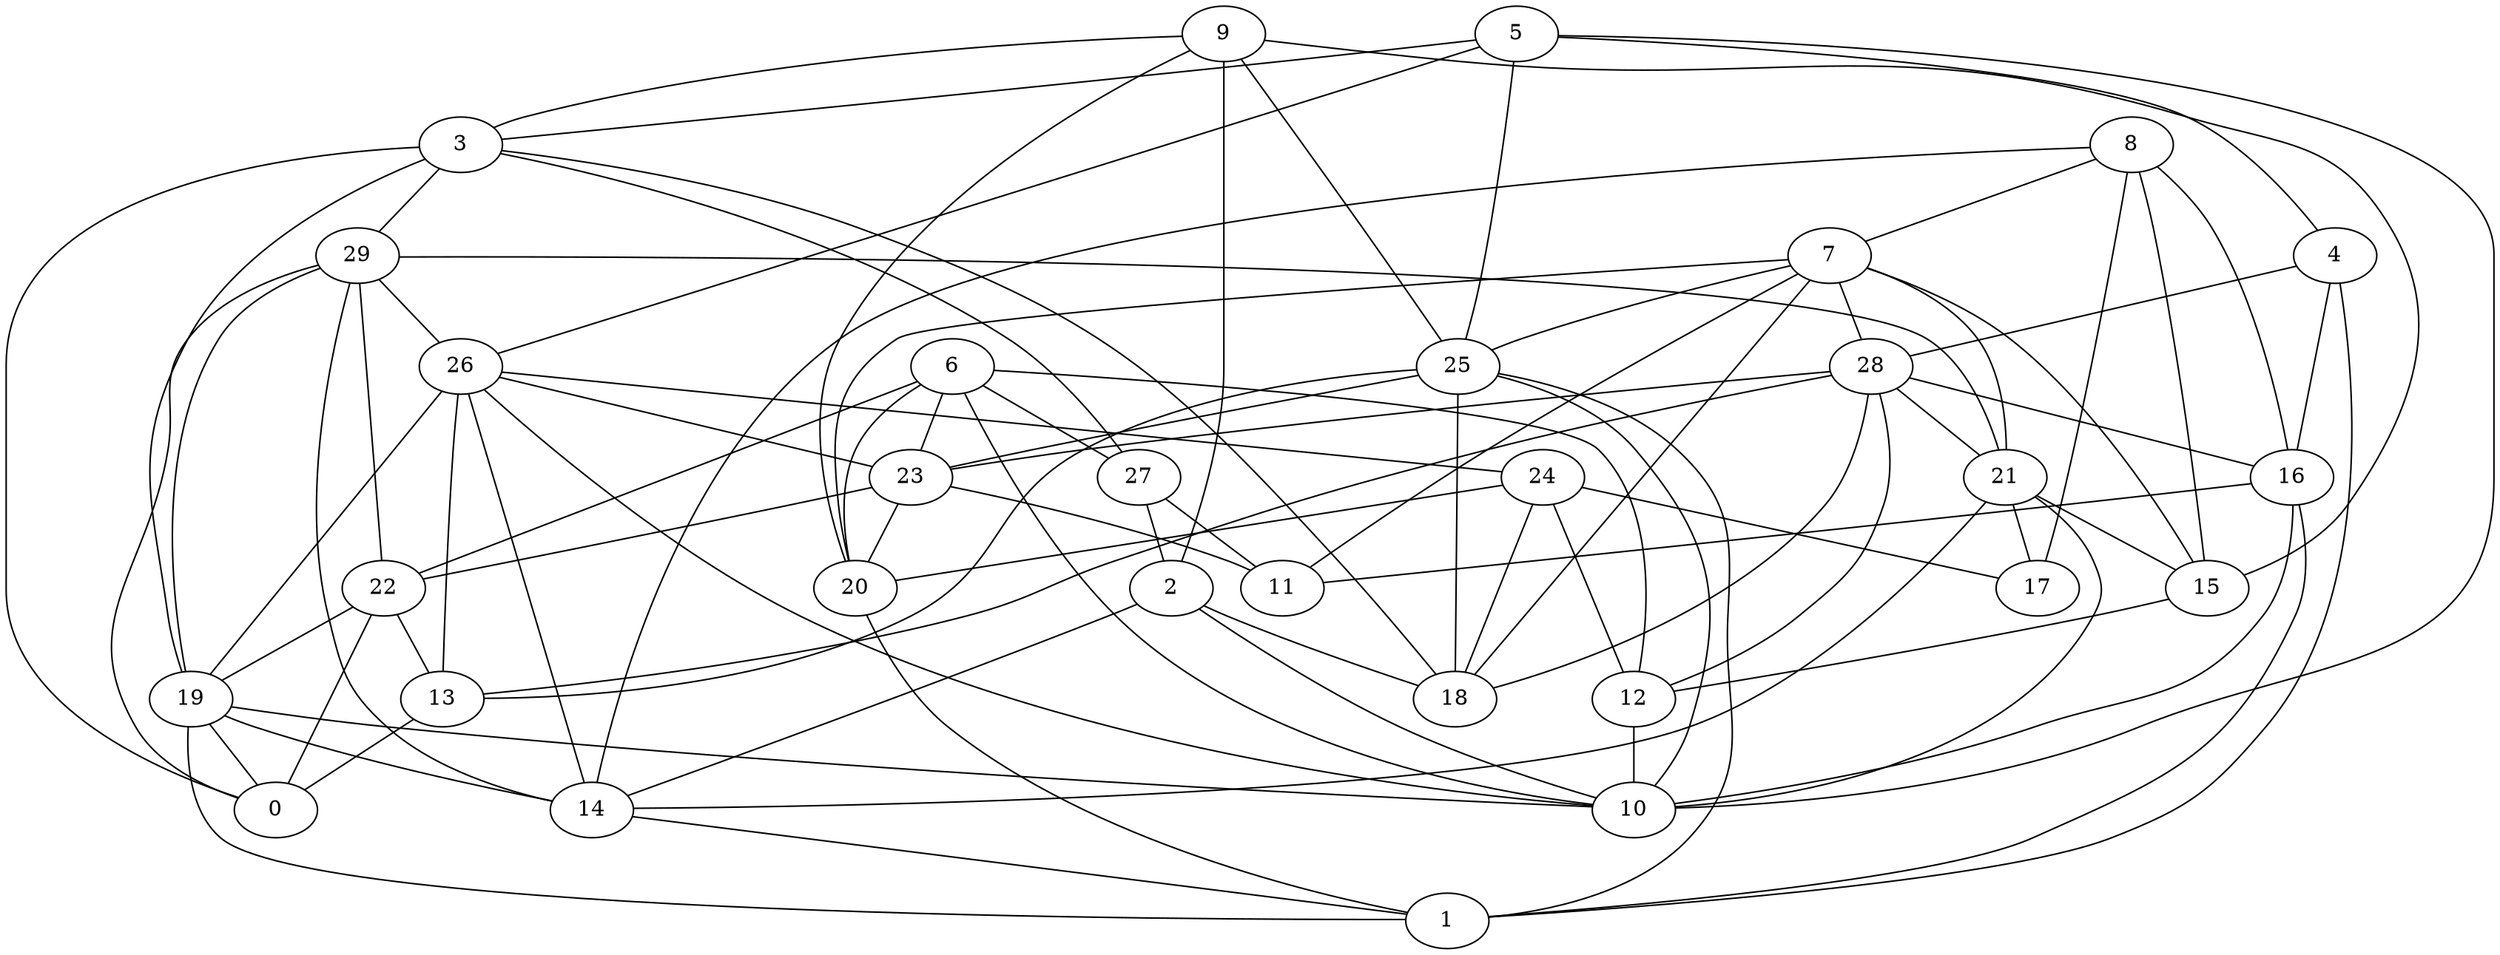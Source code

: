 digraph GG_graph {

subgraph G_graph {
edge [color = black]
"9" -> "20" [dir = none]
"9" -> "15" [dir = none]
"9" -> "3" [dir = none]
"9" -> "25" [dir = none]
"29" -> "22" [dir = none]
"29" -> "0" [dir = none]
"29" -> "19" [dir = none]
"29" -> "21" [dir = none]
"6" -> "27" [dir = none]
"3" -> "27" [dir = none]
"28" -> "16" [dir = none]
"28" -> "12" [dir = none]
"5" -> "4" [dir = none]
"5" -> "25" [dir = none]
"27" -> "11" [dir = none]
"7" -> "25" [dir = none]
"7" -> "28" [dir = none]
"7" -> "21" [dir = none]
"26" -> "24" [dir = none]
"26" -> "10" [dir = none]
"21" -> "14" [dir = none]
"21" -> "17" [dir = none]
"23" -> "20" [dir = none]
"25" -> "18" [dir = none]
"25" -> "1" [dir = none]
"25" -> "13" [dir = none]
"2" -> "10" [dir = none]
"2" -> "18" [dir = none]
"8" -> "14" [dir = none]
"12" -> "10" [dir = none]
"21" -> "15" [dir = none]
"28" -> "23" [dir = none]
"8" -> "15" [dir = none]
"3" -> "0" [dir = none]
"7" -> "20" [dir = none]
"14" -> "1" [dir = none]
"4" -> "16" [dir = none]
"16" -> "10" [dir = none]
"21" -> "10" [dir = none]
"25" -> "10" [dir = none]
"5" -> "3" [dir = none]
"8" -> "7" [dir = none]
"22" -> "19" [dir = none]
"29" -> "14" [dir = none]
"6" -> "10" [dir = none]
"8" -> "17" [dir = none]
"24" -> "20" [dir = none]
"23" -> "11" [dir = none]
"19" -> "0" [dir = none]
"25" -> "23" [dir = none]
"13" -> "0" [dir = none]
"6" -> "12" [dir = none]
"19" -> "1" [dir = none]
"19" -> "14" [dir = none]
"7" -> "11" [dir = none]
"26" -> "14" [dir = none]
"6" -> "20" [dir = none]
"3" -> "18" [dir = none]
"22" -> "13" [dir = none]
"5" -> "10" [dir = none]
"20" -> "1" [dir = none]
"27" -> "2" [dir = none]
"24" -> "17" [dir = none]
"6" -> "23" [dir = none]
"19" -> "10" [dir = none]
"4" -> "28" [dir = none]
"28" -> "21" [dir = none]
"8" -> "16" [dir = none]
"9" -> "2" [dir = none]
"23" -> "22" [dir = none]
"3" -> "29" [dir = none]
"24" -> "12" [dir = none]
"7" -> "15" [dir = none]
"2" -> "14" [dir = none]
"3" -> "19" [dir = none]
"26" -> "19" [dir = none]
"7" -> "18" [dir = none]
"28" -> "13" [dir = none]
"26" -> "23" [dir = none]
"4" -> "1" [dir = none]
"24" -> "18" [dir = none]
"29" -> "26" [dir = none]
"6" -> "22" [dir = none]
"22" -> "0" [dir = none]
"28" -> "18" [dir = none]
"15" -> "12" [dir = none]
"5" -> "26" [dir = none]
"16" -> "1" [dir = none]
"16" -> "11" [dir = none]
"26" -> "13" [dir = none]
}

}
